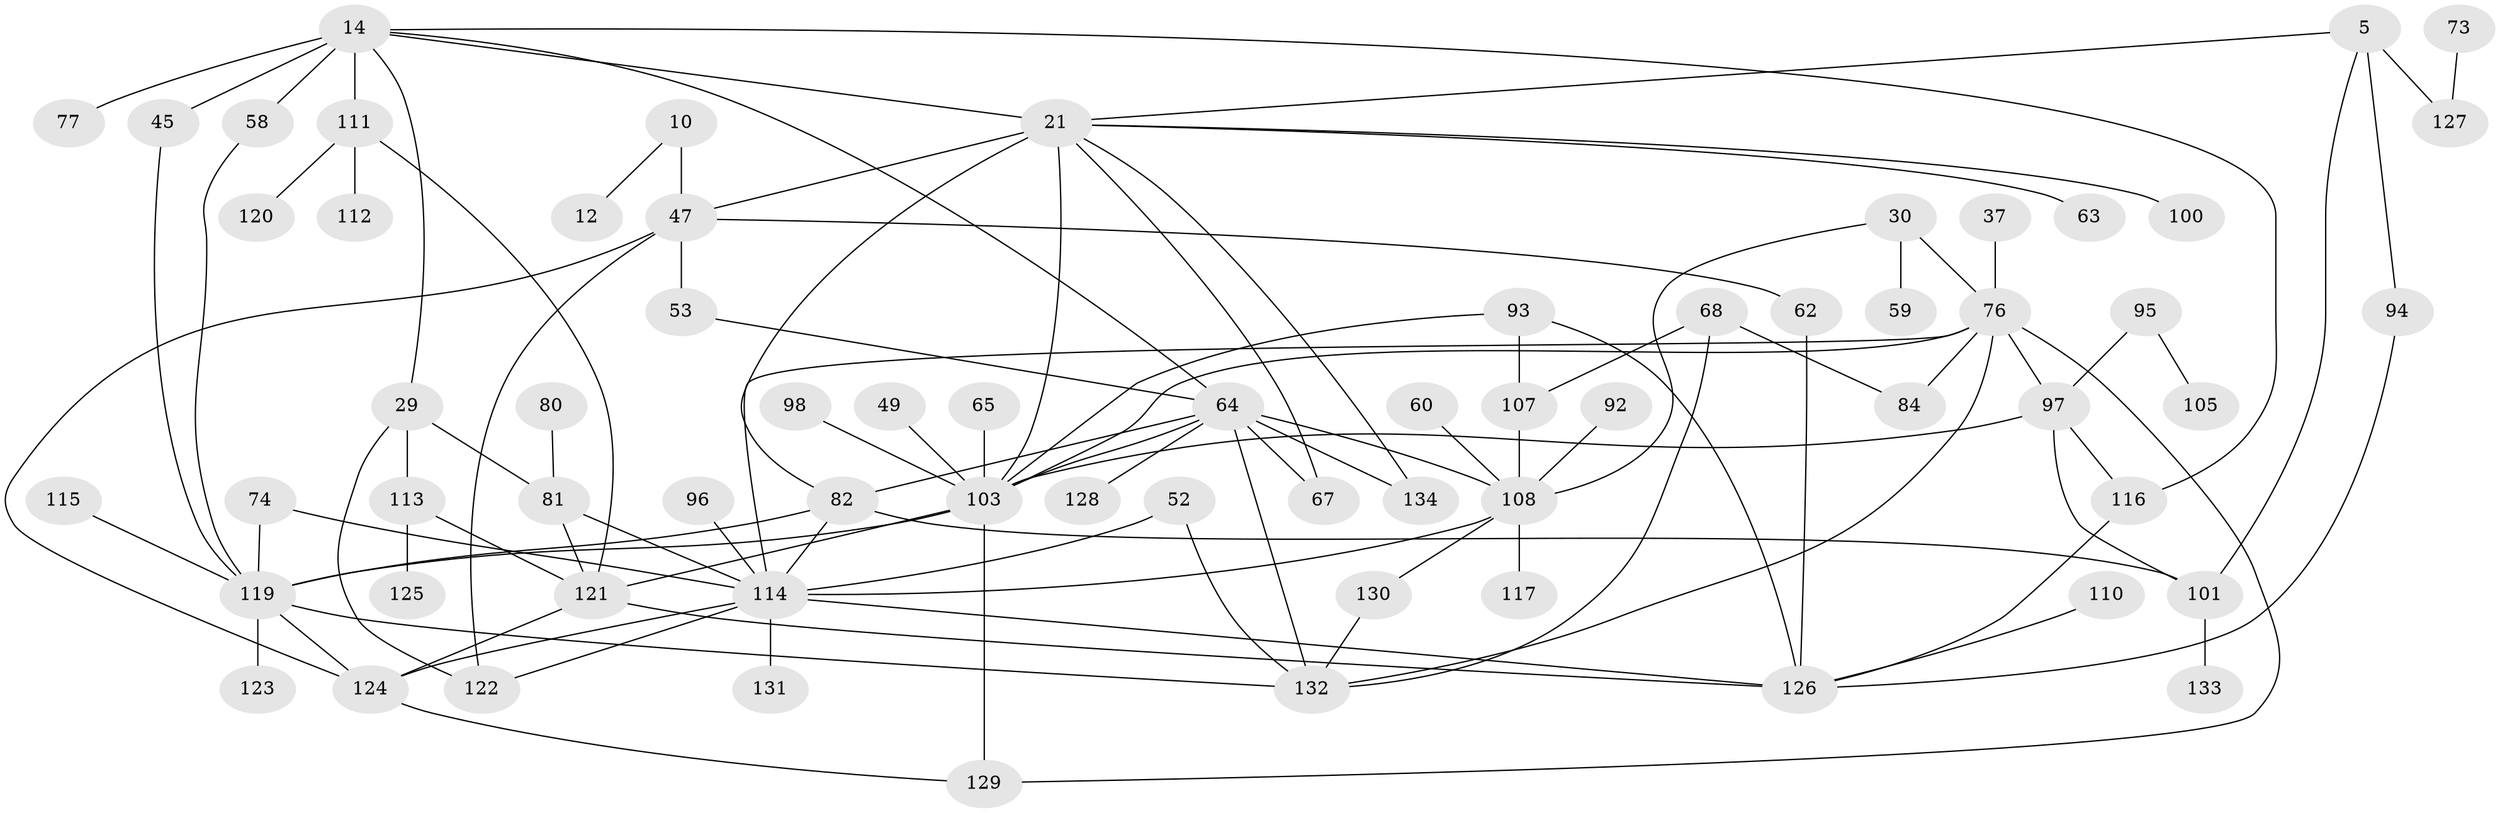 // original degree distribution, {8: 0.014925373134328358, 10: 0.007462686567164179, 6: 0.029850746268656716, 3: 0.23134328358208955, 5: 0.06716417910447761, 7: 0.014925373134328358, 4: 0.1417910447761194, 1: 0.23134328358208955, 9: 0.007462686567164179, 2: 0.2537313432835821}
// Generated by graph-tools (version 1.1) at 2025/44/03/04/25 21:44:57]
// undirected, 67 vertices, 105 edges
graph export_dot {
graph [start="1"]
  node [color=gray90,style=filled];
  5;
  10;
  12;
  14;
  21 [super="+2"];
  29;
  30;
  37;
  45;
  47 [super="+23"];
  49;
  52;
  53;
  58;
  59;
  60;
  62;
  63;
  64 [super="+3+4+56"];
  65;
  67 [super="+54"];
  68 [super="+55"];
  73;
  74;
  76 [super="+51"];
  77;
  80;
  81 [super="+71"];
  82;
  84;
  92;
  93 [super="+22"];
  94;
  95;
  96;
  97 [super="+79"];
  98;
  100 [super="+38"];
  101 [super="+44"];
  103 [super="+25+42+40+1"];
  105;
  107 [super="+35"];
  108 [super="+87+57"];
  110;
  111 [super="+50"];
  112;
  113 [super="+89"];
  114 [super="+106+88+34+99+13"];
  115;
  116;
  117;
  119 [super="+72"];
  120;
  121 [super="+15+19+32+104+75+78+118+91"];
  122 [super="+41+70+86"];
  123;
  124 [super="+61"];
  125;
  126 [super="+17+85"];
  127 [super="+6"];
  128;
  129 [super="+109"];
  130 [super="+39"];
  131;
  132 [super="+102"];
  133;
  134;
  5 -- 94;
  5 -- 127 [weight=2];
  5 -- 21;
  5 -- 101;
  10 -- 12;
  10 -- 47 [weight=2];
  14 -- 29;
  14 -- 45;
  14 -- 58;
  14 -- 77;
  14 -- 116;
  14 -- 111 [weight=2];
  14 -- 21;
  14 -- 64;
  21 -- 63;
  21 -- 82 [weight=2];
  21 -- 134;
  21 -- 47;
  21 -- 103 [weight=4];
  21 -- 67;
  21 -- 100;
  29 -- 113 [weight=2];
  29 -- 81 [weight=2];
  29 -- 122;
  30 -- 59;
  30 -- 76 [weight=2];
  30 -- 108;
  37 -- 76;
  45 -- 119;
  47 -- 53 [weight=2];
  47 -- 124 [weight=2];
  47 -- 62;
  47 -- 122;
  49 -- 103;
  52 -- 132;
  52 -- 114;
  53 -- 64;
  58 -- 119;
  60 -- 108;
  62 -- 126;
  64 -- 128;
  64 -- 134;
  64 -- 132 [weight=2];
  64 -- 82 [weight=2];
  64 -- 108;
  64 -- 67;
  64 -- 103;
  65 -- 103;
  68 -- 132;
  68 -- 107;
  68 -- 84;
  73 -- 127;
  74 -- 114;
  74 -- 119;
  76 -- 84;
  76 -- 97;
  76 -- 132 [weight=2];
  76 -- 114;
  76 -- 129;
  76 -- 103;
  80 -- 81;
  81 -- 114;
  81 -- 121;
  82 -- 119;
  82 -- 114;
  82 -- 101;
  92 -- 108;
  93 -- 126;
  93 -- 107 [weight=2];
  93 -- 103;
  94 -- 126;
  95 -- 105;
  95 -- 97;
  96 -- 114;
  97 -- 116;
  97 -- 103 [weight=2];
  97 -- 101;
  98 -- 103;
  101 -- 133;
  103 -- 129;
  103 -- 119 [weight=2];
  103 -- 121;
  107 -- 108 [weight=2];
  108 -- 130;
  108 -- 114;
  108 -- 117;
  110 -- 126;
  111 -- 112 [weight=2];
  111 -- 120;
  111 -- 121;
  113 -- 125;
  113 -- 121;
  114 -- 131;
  114 -- 124;
  114 -- 122;
  114 -- 126 [weight=2];
  115 -- 119;
  116 -- 126;
  119 -- 132;
  119 -- 123;
  119 -- 124;
  121 -- 124;
  121 -- 126;
  124 -- 129;
  130 -- 132;
}
